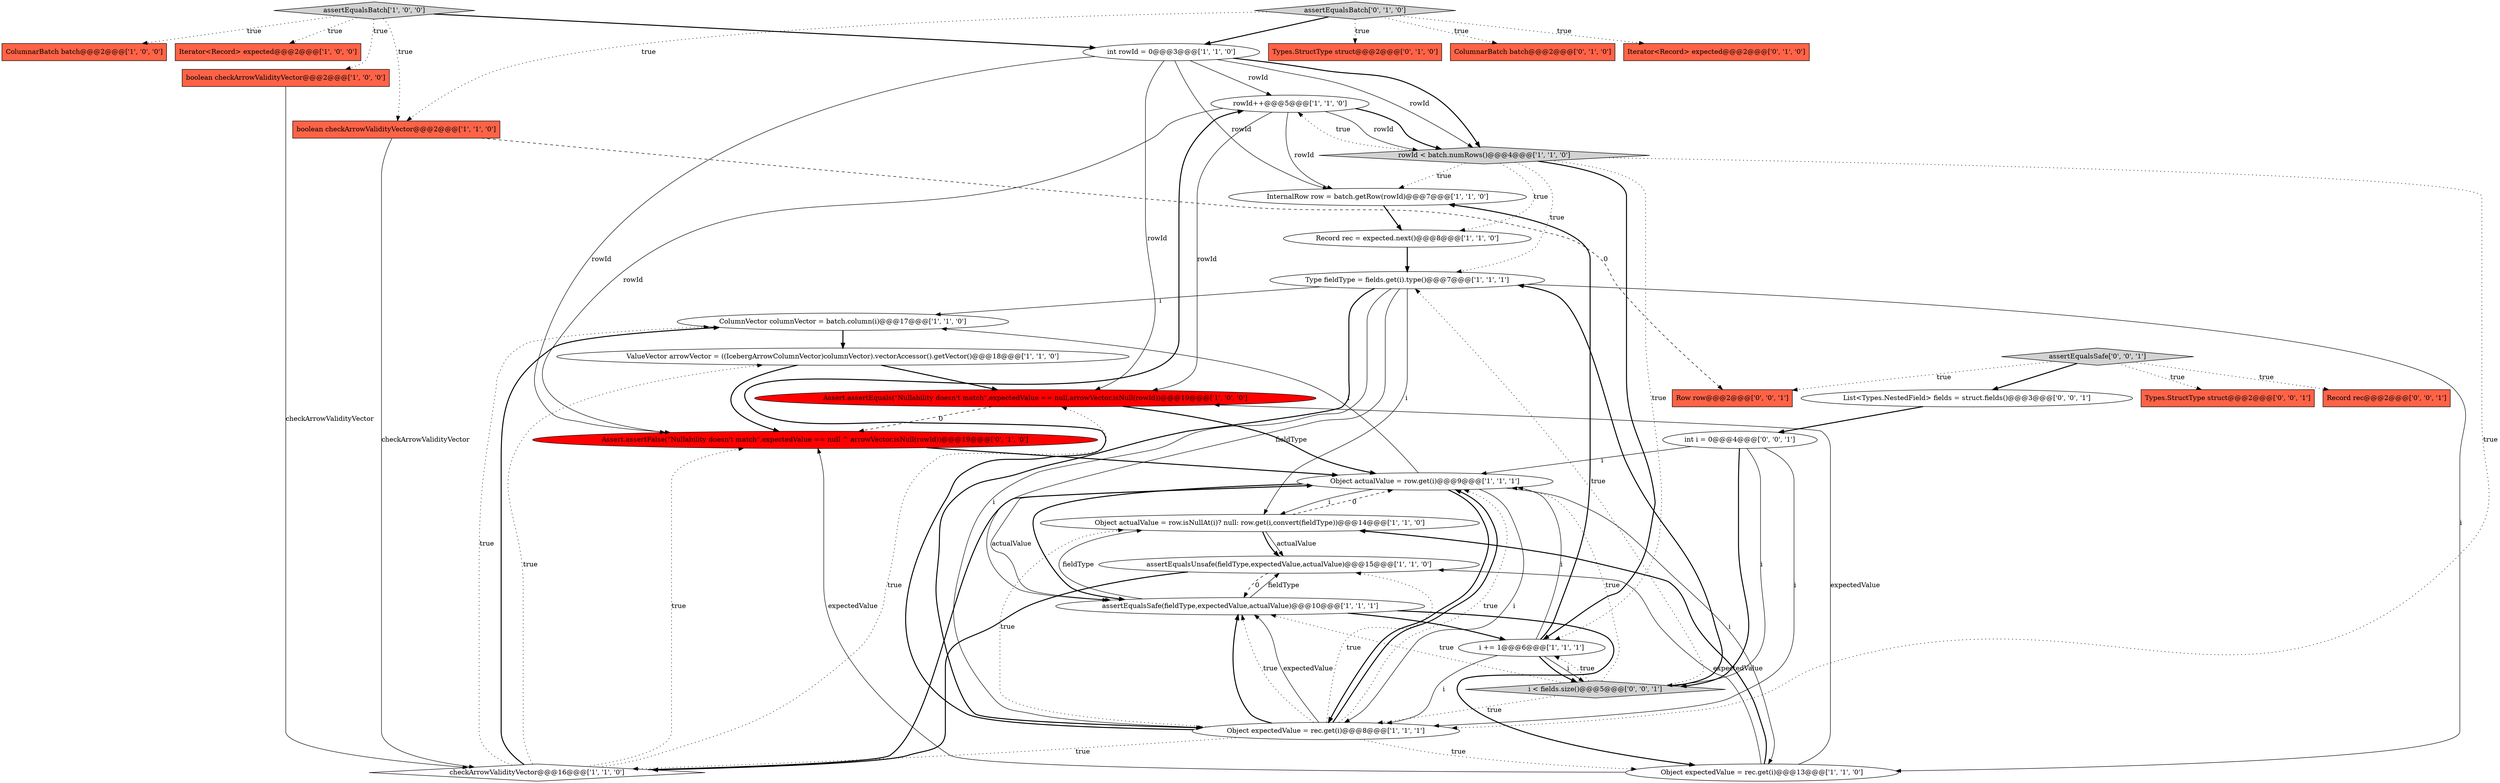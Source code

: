 digraph {
1 [style = filled, label = "rowId++@@@5@@@['1', '1', '0']", fillcolor = white, shape = ellipse image = "AAA0AAABBB1BBB"];
12 [style = filled, label = "checkArrowValidityVector@@@16@@@['1', '1', '0']", fillcolor = white, shape = diamond image = "AAA0AAABBB1BBB"];
6 [style = filled, label = "rowId < batch.numRows()@@@4@@@['1', '1', '0']", fillcolor = lightgray, shape = diamond image = "AAA0AAABBB1BBB"];
21 [style = filled, label = "ColumnVector columnVector = batch.column(i)@@@17@@@['1', '1', '0']", fillcolor = white, shape = ellipse image = "AAA0AAABBB1BBB"];
18 [style = filled, label = "Type fieldType = fields.get(i).type()@@@7@@@['1', '1', '1']", fillcolor = white, shape = ellipse image = "AAA0AAABBB1BBB"];
14 [style = filled, label = "assertEqualsSafe(fieldType,expectedValue,actualValue)@@@10@@@['1', '1', '1']", fillcolor = white, shape = ellipse image = "AAA0AAABBB1BBB"];
2 [style = filled, label = "ColumnarBatch batch@@@2@@@['1', '0', '0']", fillcolor = tomato, shape = box image = "AAA0AAABBB1BBB"];
0 [style = filled, label = "int rowId = 0@@@3@@@['1', '1', '0']", fillcolor = white, shape = ellipse image = "AAA0AAABBB1BBB"];
8 [style = filled, label = "Object expectedValue = rec.get(i)@@@13@@@['1', '1', '0']", fillcolor = white, shape = ellipse image = "AAA0AAABBB1BBB"];
30 [style = filled, label = "i < fields.size()@@@5@@@['0', '0', '1']", fillcolor = lightgray, shape = diamond image = "AAA0AAABBB3BBB"];
4 [style = filled, label = "Iterator<Record> expected@@@2@@@['1', '0', '0']", fillcolor = tomato, shape = box image = "AAA0AAABBB1BBB"];
23 [style = filled, label = "Types.StructType struct@@@2@@@['0', '1', '0']", fillcolor = tomato, shape = box image = "AAA0AAABBB2BBB"];
10 [style = filled, label = "boolean checkArrowValidityVector@@@2@@@['1', '1', '0']", fillcolor = tomato, shape = box image = "AAA0AAABBB1BBB"];
17 [style = filled, label = "Assert.assertEquals(\"Nullability doesn't match\",expectedValue == null,arrowVector.isNull(rowId))@@@19@@@['1', '0', '0']", fillcolor = red, shape = ellipse image = "AAA1AAABBB1BBB"];
20 [style = filled, label = "Object expectedValue = rec.get(i)@@@8@@@['1', '1', '1']", fillcolor = white, shape = ellipse image = "AAA0AAABBB1BBB"];
27 [style = filled, label = "List<Types.NestedField> fields = struct.fields()@@@3@@@['0', '0', '1']", fillcolor = white, shape = ellipse image = "AAA0AAABBB3BBB"];
26 [style = filled, label = "assertEqualsBatch['0', '1', '0']", fillcolor = lightgray, shape = diamond image = "AAA0AAABBB2BBB"];
24 [style = filled, label = "Assert.assertFalse(\"Nullability doesn't match\",expectedValue == null ^ arrowVector.isNull(rowId))@@@19@@@['0', '1', '0']", fillcolor = red, shape = ellipse image = "AAA1AAABBB2BBB"];
25 [style = filled, label = "ColumnarBatch batch@@@2@@@['0', '1', '0']", fillcolor = tomato, shape = box image = "AAA0AAABBB2BBB"];
28 [style = filled, label = "Types.StructType struct@@@2@@@['0', '0', '1']", fillcolor = tomato, shape = box image = "AAA0AAABBB3BBB"];
32 [style = filled, label = "Record rec@@@2@@@['0', '0', '1']", fillcolor = tomato, shape = box image = "AAA0AAABBB3BBB"];
33 [style = filled, label = "Row row@@@2@@@['0', '0', '1']", fillcolor = tomato, shape = box image = "AAA0AAABBB3BBB"];
3 [style = filled, label = "boolean checkArrowValidityVector@@@2@@@['1', '0', '0']", fillcolor = tomato, shape = box image = "AAA0AAABBB1BBB"];
29 [style = filled, label = "int i = 0@@@4@@@['0', '0', '1']", fillcolor = white, shape = ellipse image = "AAA0AAABBB3BBB"];
7 [style = filled, label = "assertEqualsUnsafe(fieldType,expectedValue,actualValue)@@@15@@@['1', '1', '0']", fillcolor = white, shape = ellipse image = "AAA0AAABBB1BBB"];
16 [style = filled, label = "Record rec = expected.next()@@@8@@@['1', '1', '0']", fillcolor = white, shape = ellipse image = "AAA0AAABBB1BBB"];
9 [style = filled, label = "assertEqualsBatch['1', '0', '0']", fillcolor = lightgray, shape = diamond image = "AAA0AAABBB1BBB"];
31 [style = filled, label = "assertEqualsSafe['0', '0', '1']", fillcolor = lightgray, shape = diamond image = "AAA0AAABBB3BBB"];
11 [style = filled, label = "i += 1@@@6@@@['1', '1', '1']", fillcolor = white, shape = ellipse image = "AAA0AAABBB1BBB"];
5 [style = filled, label = "Object actualValue = row.get(i)@@@9@@@['1', '1', '1']", fillcolor = white, shape = ellipse image = "AAA0AAABBB1BBB"];
15 [style = filled, label = "Object actualValue = row.isNullAt(i)? null: row.get(i,convert(fieldType))@@@14@@@['1', '1', '0']", fillcolor = white, shape = ellipse image = "AAA0AAABBB1BBB"];
19 [style = filled, label = "ValueVector arrowVector = ((IcebergArrowColumnVector)columnVector).vectorAccessor().getVector()@@@18@@@['1', '1', '0']", fillcolor = white, shape = ellipse image = "AAA0AAABBB1BBB"];
13 [style = filled, label = "InternalRow row = batch.getRow(rowId)@@@7@@@['1', '1', '0']", fillcolor = white, shape = ellipse image = "AAA0AAABBB1BBB"];
22 [style = filled, label = "Iterator<Record> expected@@@2@@@['0', '1', '0']", fillcolor = tomato, shape = box image = "AAA0AAABBB2BBB"];
30->5 [style = dotted, label="true"];
3->12 [style = solid, label="checkArrowValidityVector"];
12->5 [style = bold, label=""];
5->20 [style = bold, label=""];
29->30 [style = bold, label=""];
14->7 [style = solid, label="fieldType"];
17->24 [style = dashed, label="0"];
11->30 [style = solid, label="i"];
6->1 [style = dotted, label="true"];
18->14 [style = solid, label="fieldType"];
29->5 [style = solid, label="i"];
0->6 [style = solid, label="rowId"];
5->14 [style = solid, label="actualValue"];
11->20 [style = solid, label="i"];
26->22 [style = dotted, label="true"];
30->18 [style = bold, label=""];
12->21 [style = dotted, label="true"];
15->5 [style = dashed, label="0"];
1->13 [style = solid, label="rowId"];
19->24 [style = bold, label=""];
6->18 [style = dotted, label="true"];
31->28 [style = dotted, label="true"];
6->11 [style = bold, label=""];
11->13 [style = bold, label=""];
6->11 [style = dotted, label="true"];
1->17 [style = solid, label="rowId"];
14->11 [style = bold, label=""];
20->15 [style = dotted, label="true"];
8->17 [style = solid, label="expectedValue"];
17->5 [style = bold, label=""];
12->17 [style = dotted, label="true"];
21->19 [style = bold, label=""];
12->21 [style = bold, label=""];
6->13 [style = dotted, label="true"];
20->14 [style = solid, label="expectedValue"];
0->24 [style = solid, label="rowId"];
20->14 [style = bold, label=""];
26->23 [style = dotted, label="true"];
11->5 [style = solid, label="i"];
31->33 [style = dotted, label="true"];
13->16 [style = bold, label=""];
24->5 [style = bold, label=""];
6->20 [style = dotted, label="true"];
18->15 [style = solid, label="i"];
20->5 [style = dotted, label="true"];
18->20 [style = bold, label=""];
26->0 [style = bold, label=""];
31->27 [style = bold, label=""];
12->19 [style = dotted, label="true"];
0->13 [style = solid, label="rowId"];
9->4 [style = dotted, label="true"];
14->8 [style = bold, label=""];
27->29 [style = bold, label=""];
9->10 [style = dotted, label="true"];
11->30 [style = bold, label=""];
9->3 [style = dotted, label="true"];
1->6 [style = solid, label="rowId"];
18->8 [style = solid, label="i"];
5->8 [style = solid, label="i"];
14->15 [style = solid, label="fieldType"];
8->24 [style = solid, label="expectedValue"];
16->18 [style = bold, label=""];
8->15 [style = bold, label=""];
0->1 [style = solid, label="rowId"];
0->17 [style = solid, label="rowId"];
20->14 [style = dotted, label="true"];
18->20 [style = solid, label="i"];
19->17 [style = bold, label=""];
20->1 [style = bold, label=""];
1->24 [style = solid, label="rowId"];
20->7 [style = dotted, label="true"];
29->20 [style = solid, label="i"];
30->14 [style = dotted, label="true"];
1->6 [style = bold, label=""];
15->7 [style = solid, label="actualValue"];
30->20 [style = dotted, label="true"];
30->18 [style = dotted, label="true"];
12->24 [style = dotted, label="true"];
30->11 [style = dotted, label="true"];
9->0 [style = bold, label=""];
15->7 [style = bold, label=""];
29->30 [style = solid, label="i"];
5->20 [style = solid, label="i"];
0->6 [style = bold, label=""];
7->12 [style = bold, label=""];
26->25 [style = dotted, label="true"];
7->14 [style = dashed, label="0"];
20->8 [style = dotted, label="true"];
5->21 [style = solid, label="i"];
10->12 [style = solid, label="checkArrowValidityVector"];
10->33 [style = dashed, label="0"];
5->14 [style = bold, label=""];
20->5 [style = bold, label=""];
31->32 [style = dotted, label="true"];
8->7 [style = solid, label="expectedValue"];
5->15 [style = solid, label="i"];
9->2 [style = dotted, label="true"];
26->10 [style = dotted, label="true"];
18->21 [style = solid, label="i"];
20->12 [style = dotted, label="true"];
6->16 [style = dotted, label="true"];
}
